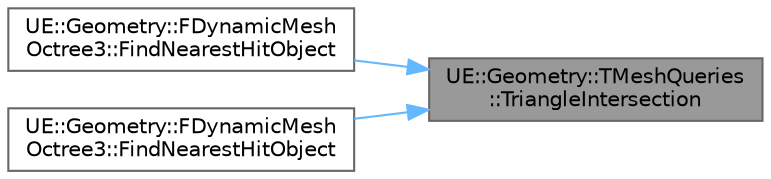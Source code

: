 digraph "UE::Geometry::TMeshQueries::TriangleIntersection"
{
 // INTERACTIVE_SVG=YES
 // LATEX_PDF_SIZE
  bgcolor="transparent";
  edge [fontname=Helvetica,fontsize=10,labelfontname=Helvetica,labelfontsize=10];
  node [fontname=Helvetica,fontsize=10,shape=box,height=0.2,width=0.4];
  rankdir="RL";
  Node1 [id="Node000001",label="UE::Geometry::TMeshQueries\l::TriangleIntersection",height=0.2,width=0.4,color="gray40", fillcolor="grey60", style="filled", fontcolor="black",tooltip="convenience function to construct a IntrRay3Triangle3 object for a Mesh triangle"];
  Node1 -> Node2 [id="edge1_Node000001_Node000002",dir="back",color="steelblue1",style="solid",tooltip=" "];
  Node2 [id="Node000002",label="UE::Geometry::FDynamicMesh\lOctree3::FindNearestHitObject",height=0.2,width=0.4,color="grey40", fillcolor="white", style="filled",URL="$dc/d61/classUE_1_1Geometry_1_1FDynamicMeshOctree3.html#ac2c8603e3af16694f347b0064c435eef",tooltip="Find the nearest triangle of the mesh that is hit by the ray."];
  Node1 -> Node3 [id="edge2_Node000001_Node000003",dir="back",color="steelblue1",style="solid",tooltip=" "];
  Node3 [id="Node000003",label="UE::Geometry::FDynamicMesh\lOctree3::FindNearestHitObject",height=0.2,width=0.4,color="grey40", fillcolor="white", style="filled",URL="$dc/d61/classUE_1_1Geometry_1_1FDynamicMeshOctree3.html#a6d3648fcefb1acf4ec87a3cc532f369f",tooltip="Find the nearest triangle of the mesh that is hit by the ray."];
}
